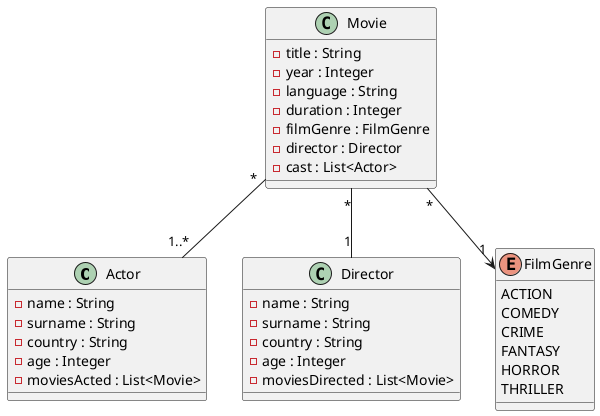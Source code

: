 @startuml
class Actor{
    -name : String
    -surname : String
    -country : String
    -age : Integer
    -moviesActed : List<Movie>
}
class Director{
    -name : String
    -surname : String
    -country : String
    -age : Integer
    -moviesDirected : List<Movie>
}

class Movie {
    -title : String
    -year : Integer
    -language : String
    -duration : Integer
    -filmGenre : FilmGenre
    -director : Director
    -cast : List<Actor>
}

enum FilmGenre {
    ACTION
    COMEDY
    CRIME
    FANTASY
    HORROR
    THRILLER
}

Movie "*" -- "1..*" Actor
Movie "*" -- "1" Director
Movie "*" --> "1" FilmGenre

@enduml